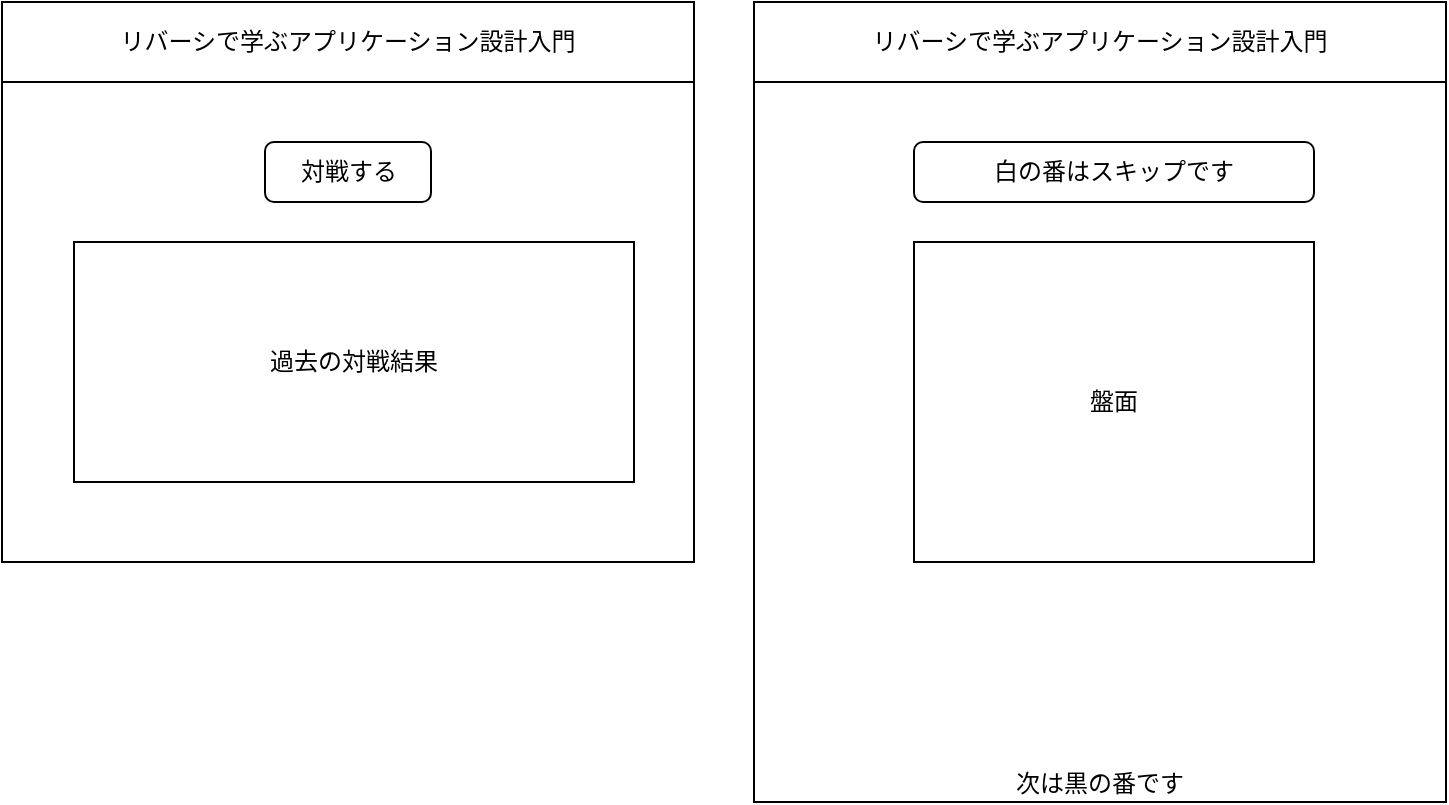<mxfile>
    <diagram id="Vsm7OfQhy3nM2G2EL3__" name="ページ1">
        <mxGraphModel dx="863" dy="1098" grid="1" gridSize="10" guides="1" tooltips="1" connect="1" arrows="1" fold="1" page="1" pageScale="1" pageWidth="827" pageHeight="1169" math="0" shadow="0">
            <root>
                <mxCell id="0"/>
                <mxCell id="1" parent="0"/>
                <mxCell id="2" value="リバーシで学ぶアプリケーション設計入門" style="rounded=0;whiteSpace=wrap;html=1;fillColor=none;" vertex="1" parent="1">
                    <mxGeometry x="44" y="40" width="346" height="40" as="geometry"/>
                </mxCell>
                <mxCell id="3" value="" style="rounded=0;whiteSpace=wrap;html=1;fillColor=none;" vertex="1" parent="1">
                    <mxGeometry x="44" y="80" width="346" height="240" as="geometry"/>
                </mxCell>
                <mxCell id="4" value="対戦する" style="rounded=1;whiteSpace=wrap;html=1;fillColor=none;" vertex="1" parent="1">
                    <mxGeometry x="175.5" y="110" width="83" height="30" as="geometry"/>
                </mxCell>
                <mxCell id="5" value="過去の対戦結果" style="rounded=0;whiteSpace=wrap;html=1;fillColor=none;" vertex="1" parent="1">
                    <mxGeometry x="80" y="160" width="280" height="120" as="geometry"/>
                </mxCell>
                <mxCell id="6" value="リバーシで学ぶアプリケーション設計入門" style="rounded=0;whiteSpace=wrap;html=1;fillColor=none;" vertex="1" parent="1">
                    <mxGeometry x="420" y="40" width="346" height="40" as="geometry"/>
                </mxCell>
                <mxCell id="7" value="次は黒の番です" style="rounded=0;whiteSpace=wrap;html=1;fillColor=none;verticalAlign=bottom;" vertex="1" parent="1">
                    <mxGeometry x="420" y="80" width="346" height="360" as="geometry"/>
                </mxCell>
                <mxCell id="8" value="白の番はスキップです" style="rounded=1;whiteSpace=wrap;html=1;fillColor=none;" vertex="1" parent="1">
                    <mxGeometry x="500" y="110" width="200" height="30" as="geometry"/>
                </mxCell>
                <mxCell id="9" value="盤面" style="rounded=0;whiteSpace=wrap;html=1;fillColor=none;" vertex="1" parent="1">
                    <mxGeometry x="500" y="160" width="200" height="160" as="geometry"/>
                </mxCell>
            </root>
        </mxGraphModel>
    </diagram>
</mxfile>